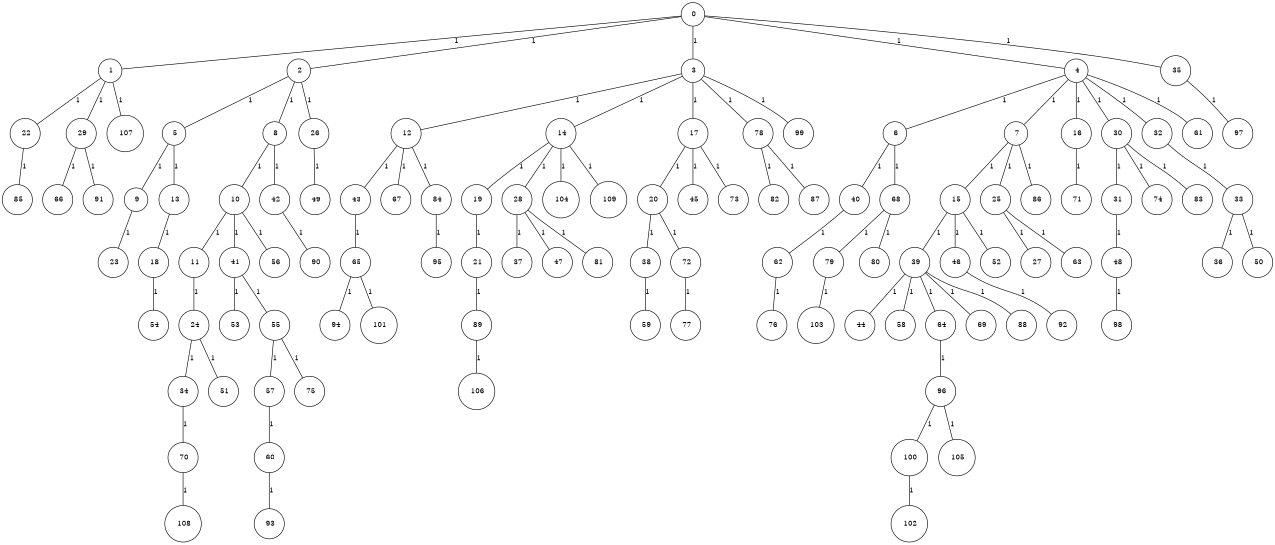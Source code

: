 graph G {
size="8.5,11;"
ratio = "expand;"
fixedsize="true;"
overlap="scale;"
node[shape=circle,width=.12,hight=.12,fontsize=12]
edge[fontsize=12]

0[label=" 0" color=black, pos="0.41362893,2.3250657!"];
1[label=" 1" color=black, pos="2.0496178,1.0682813!"];
2[label=" 2" color=black, pos="0.81091701,0.98158453!"];
3[label=" 3" color=black, pos="1.8284141,2.0749535!"];
4[label=" 4" color=black, pos="2.1438991,0.79068837!"];
5[label=" 5" color=black, pos="0.1171627,0.12630913!"];
6[label=" 6" color=black, pos="0.65766387,0.31030057!"];
7[label=" 7" color=black, pos="0.64386696,2.489365!"];
8[label=" 8" color=black, pos="1.7921975,2.55457!"];
9[label=" 9" color=black, pos="1.87961,1.2337688!"];
10[label=" 10" color=black, pos="2.828619,1.0733352!"];
11[label=" 11" color=black, pos="2.4087114,2.7922093!"];
12[label=" 12" color=black, pos="0.38236239,2.3004213!"];
13[label=" 13" color=black, pos="0.091896298,1.6235744!"];
14[label=" 14" color=black, pos="1.4681815,1.9096371!"];
15[label=" 15" color=black, pos="0.94504205,2.1695444!"];
16[label=" 16" color=black, pos="2.2134327,0.57905485!"];
17[label=" 17" color=black, pos="1.3469656,0.78356973!"];
18[label=" 18" color=black, pos="1.0281771,1.8326177!"];
19[label=" 19" color=black, pos="2.0051937,2.989499!"];
20[label=" 20" color=black, pos="2.2077247,2.8870811!"];
21[label=" 21" color=black, pos="2.7166506,1.0491811!"];
22[label=" 22" color=black, pos="2.4445305,0.29688064!"];
23[label=" 23" color=black, pos="2.3578203,0.12681211!"];
24[label=" 24" color=black, pos="0.19053934,1.6642957!"];
25[label=" 25" color=black, pos="0.51869066,0.71308962!"];
26[label=" 26" color=black, pos="1.3047704,0.98375623!"];
27[label=" 27" color=black, pos="2.1705344,2.6975201!"];
28[label=" 28" color=black, pos="0.26317549,2.67788!"];
29[label=" 29" color=black, pos="2.0952568,2.1646583!"];
30[label=" 30" color=black, pos="0.68587944,2.9293598!"];
31[label=" 31" color=black, pos="1.9279639,1.6149528!"];
32[label=" 32" color=black, pos="1.7620389,1.6560083!"];
33[label=" 33" color=black, pos="2.7271141,2.8275973!"];
34[label=" 34" color=black, pos="0.91480526,1.3418485!"];
35[label=" 35" color=black, pos="1.7846087,1.4635987!"];
36[label=" 36" color=black, pos="0.62396989,1.0276103!"];
37[label=" 37" color=black, pos="0.86853992,0.25901392!"];
38[label=" 38" color=black, pos="2.6538076,2.5981192!"];
39[label=" 39" color=black, pos="0.24454562,2.7002748!"];
40[label=" 40" color=black, pos="0.49232057,1.287314!"];
41[label=" 41" color=black, pos="2.725381,2.2513191!"];
42[label=" 42" color=black, pos="1.9262648,0.72552589!"];
43[label=" 43" color=black, pos="1.6325363,1.7586577!"];
44[label=" 44" color=black, pos="1.3306033,2.9757328!"];
45[label=" 45" color=black, pos="2.9785367,0.75356263!"];
46[label=" 46" color=black, pos="0.42312044,1.2141158!"];
47[label=" 47" color=black, pos="0.56475378,2.6742506!"];
48[label=" 48" color=black, pos="0.2706737,2.276509!"];
49[label=" 49" color=black, pos="2.0764758,0.63624093!"];
50[label=" 50" color=black, pos="0.12099566,0.71361409!"];
51[label=" 51" color=black, pos="0.55089141,0.010038044!"];
52[label=" 52" color=black, pos="1.2585398,2.080638!"];
53[label=" 53" color=black, pos="2.2205176,2.8694208!"];
54[label=" 54" color=black, pos="1.1858824,0.31130406!"];
55[label=" 55" color=black, pos="1.9979272,1.8077105!"];
56[label=" 56" color=black, pos="2.9471192,0.26465561!"];
57[label=" 57" color=black, pos="0.61204756,2.0263356!"];
58[label=" 58" color=black, pos="1.2626633,0.48657512!"];
59[label=" 59" color=black, pos="2.2122215,2.6950495!"];
60[label=" 60" color=black, pos="1.482384,0.70783785!"];
61[label=" 61" color=black, pos="1.6098881,2.3465396!"];
62[label=" 62" color=black, pos="2.6607952,2.5464067!"];
63[label=" 63" color=black, pos="1.6433982,2.9273234!"];
64[label=" 64" color=black, pos="0.4383368,2.6141124!"];
65[label=" 65" color=black, pos="0.092875518,0.78342756!"];
66[label=" 66" color=black, pos="2.3803977,1.1690936!"];
67[label=" 67" color=black, pos="2.7666158,1.0633806!"];
68[label=" 68" color=black, pos="2.6398306,0.95190141!"];
69[label=" 69" color=black, pos="2.3484771,2.0454893!"];
70[label=" 70" color=black, pos="1.9562846,1.6679948!"];
71[label=" 71" color=black, pos="0.94601335,1.1902002!"];
72[label=" 72" color=black, pos="0.78729712,1.4347345!"];
73[label=" 73" color=black, pos="0.44476066,0.2357115!"];
74[label=" 74" color=black, pos="0.48816474,2.4177776!"];
75[label=" 75" color=black, pos="1.2689482,1.5037804!"];
76[label=" 76" color=black, pos="2.2523766,1.1584976!"];
77[label=" 77" color=black, pos="0.7541228,1.610126!"];
78[label=" 78" color=black, pos="0.79588297,2.3100902!"];
79[label=" 79" color=black, pos="1.8734389,1.1262465!"];
80[label=" 80" color=black, pos="1.304603,1.5409086!"];
81[label=" 81" color=black, pos="0.77914301,2.5745221!"];
82[label=" 82" color=black, pos="2.1814252,2.5220883!"];
83[label=" 83" color=black, pos="2.4734579,1.3591523!"];
84[label=" 84" color=black, pos="1.4815506,0.32668823!"];
85[label=" 85" color=black, pos="0.72163682,1.9460808!"];
86[label=" 86" color=black, pos="2.2149349,2.2594161!"];
87[label=" 87" color=black, pos="2.7564614,1.7491098!"];
88[label=" 88" color=black, pos="2.9466435,0.81042816!"];
89[label=" 89" color=black, pos="2.0666385,1.9930943!"];
90[label=" 90" color=black, pos="1.37725,2.6984372!"];
91[label=" 91" color=black, pos="0.54105138,2.5765425!"];
92[label=" 92" color=black, pos="1.5752395,1.2582754!"];
93[label=" 93" color=black, pos="2.840045,2.8143961!"];
94[label=" 94" color=black, pos="2.4605271,0.14335367!"];
95[label=" 95" color=black, pos="2.4594747,1.278053!"];
96[label=" 96" color=black, pos="1.1824819,2.1319048!"];
97[label=" 97" color=black, pos="0.47343143,1.4971842!"];
98[label=" 98" color=black, pos="2.6401817,0.70138941!"];
99[label=" 99" color=black, pos="0.25321096,0.20383505!"];
100[label=" 100" color=black, pos="2.1811627,2.1253267!"];
101[label=" 101" color=black, pos="0.66646656,2.0761875!"];
102[label=" 102" color=black, pos="0.013535002,2.3439822!"];
103[label=" 103" color=black, pos="1.1120046,2.879128!"];
104[label=" 104" color=black, pos="1.7105164,1.5436069!"];
105[label=" 105" color=black, pos="2.1360319,2.0346293!"];
106[label=" 106" color=black, pos="1.2364124,0.95744664!"];
107[label=" 107" color=black, pos="0.013950625,1.3180738!"];
108[label=" 108" color=black, pos="2.6233921,2.2163209!"];
109[label=" 109" color=black, pos="2.3831234,0.41685236!"];
0--1[label="1"]
0--2[label="1"]
0--3[label="1"]
0--4[label="1"]
0--35[label="1"]
1--22[label="1"]
1--29[label="1"]
1--107[label="1"]
2--5[label="1"]
2--8[label="1"]
2--26[label="1"]
3--12[label="1"]
3--14[label="1"]
3--17[label="1"]
3--78[label="1"]
3--99[label="1"]
4--6[label="1"]
4--7[label="1"]
4--16[label="1"]
4--30[label="1"]
4--32[label="1"]
4--61[label="1"]
5--9[label="1"]
5--13[label="1"]
6--40[label="1"]
6--68[label="1"]
7--15[label="1"]
7--25[label="1"]
7--86[label="1"]
8--10[label="1"]
8--42[label="1"]
9--23[label="1"]
10--11[label="1"]
10--41[label="1"]
10--56[label="1"]
11--24[label="1"]
12--43[label="1"]
12--67[label="1"]
12--84[label="1"]
13--18[label="1"]
14--19[label="1"]
14--28[label="1"]
14--104[label="1"]
14--109[label="1"]
15--39[label="1"]
15--46[label="1"]
15--52[label="1"]
16--71[label="1"]
17--20[label="1"]
17--45[label="1"]
17--73[label="1"]
18--54[label="1"]
19--21[label="1"]
20--38[label="1"]
20--72[label="1"]
21--89[label="1"]
22--85[label="1"]
24--34[label="1"]
24--51[label="1"]
25--27[label="1"]
25--63[label="1"]
26--49[label="1"]
28--37[label="1"]
28--47[label="1"]
28--81[label="1"]
29--66[label="1"]
29--91[label="1"]
30--31[label="1"]
30--74[label="1"]
30--83[label="1"]
31--48[label="1"]
32--33[label="1"]
33--36[label="1"]
33--50[label="1"]
34--70[label="1"]
35--97[label="1"]
38--59[label="1"]
39--44[label="1"]
39--58[label="1"]
39--64[label="1"]
39--69[label="1"]
39--88[label="1"]
40--62[label="1"]
41--53[label="1"]
41--55[label="1"]
42--90[label="1"]
43--65[label="1"]
46--92[label="1"]
48--98[label="1"]
55--57[label="1"]
55--75[label="1"]
57--60[label="1"]
60--93[label="1"]
62--76[label="1"]
64--96[label="1"]
65--94[label="1"]
65--101[label="1"]
68--79[label="1"]
68--80[label="1"]
70--108[label="1"]
72--77[label="1"]
78--82[label="1"]
78--87[label="1"]
79--103[label="1"]
84--95[label="1"]
89--106[label="1"]
96--100[label="1"]
96--105[label="1"]
100--102[label="1"]

}
